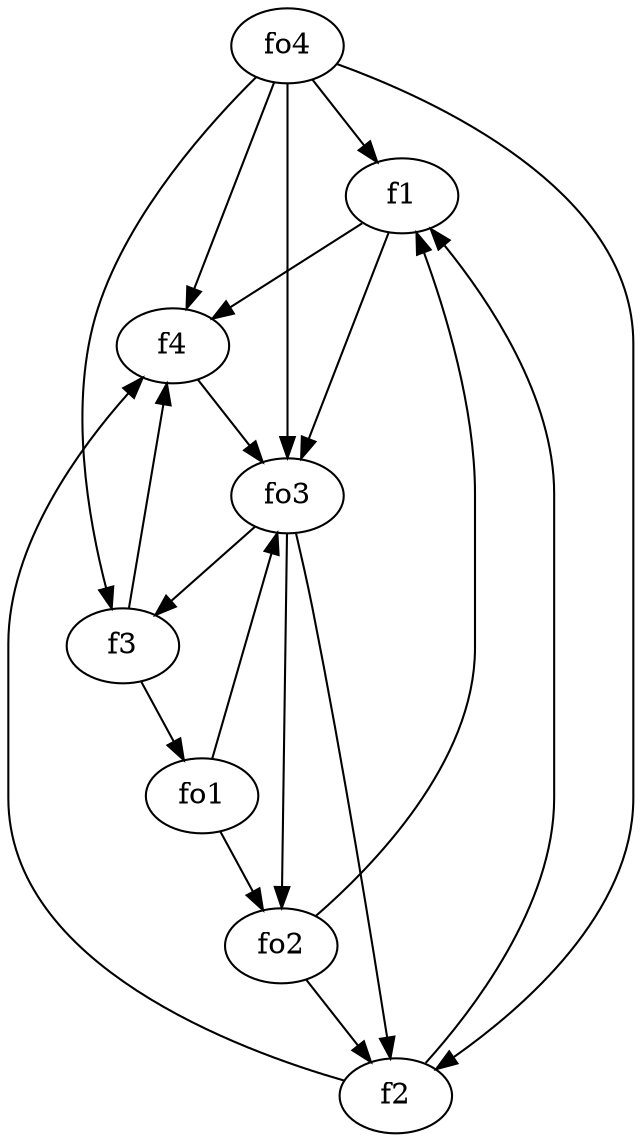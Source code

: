strict digraph  {
f1;
f2;
f3;
f4;
fo1;
fo2;
fo3;
fo4;
f1 -> f4  [weight=2];
f1 -> fo3  [weight=2];
f2 -> f1  [weight=2];
f2 -> f4  [weight=2];
f3 -> fo1  [weight=2];
f3 -> f4  [weight=2];
f4 -> fo3  [weight=2];
fo1 -> fo3  [weight=2];
fo1 -> fo2  [weight=2];
fo2 -> f1  [weight=2];
fo2 -> f2  [weight=2];
fo3 -> f2  [weight=2];
fo3 -> f3  [weight=2];
fo3 -> fo2  [weight=2];
fo4 -> fo3  [weight=2];
fo4 -> f4  [weight=2];
fo4 -> f3  [weight=2];
fo4 -> f1  [weight=2];
fo4 -> f2  [weight=2];
}
